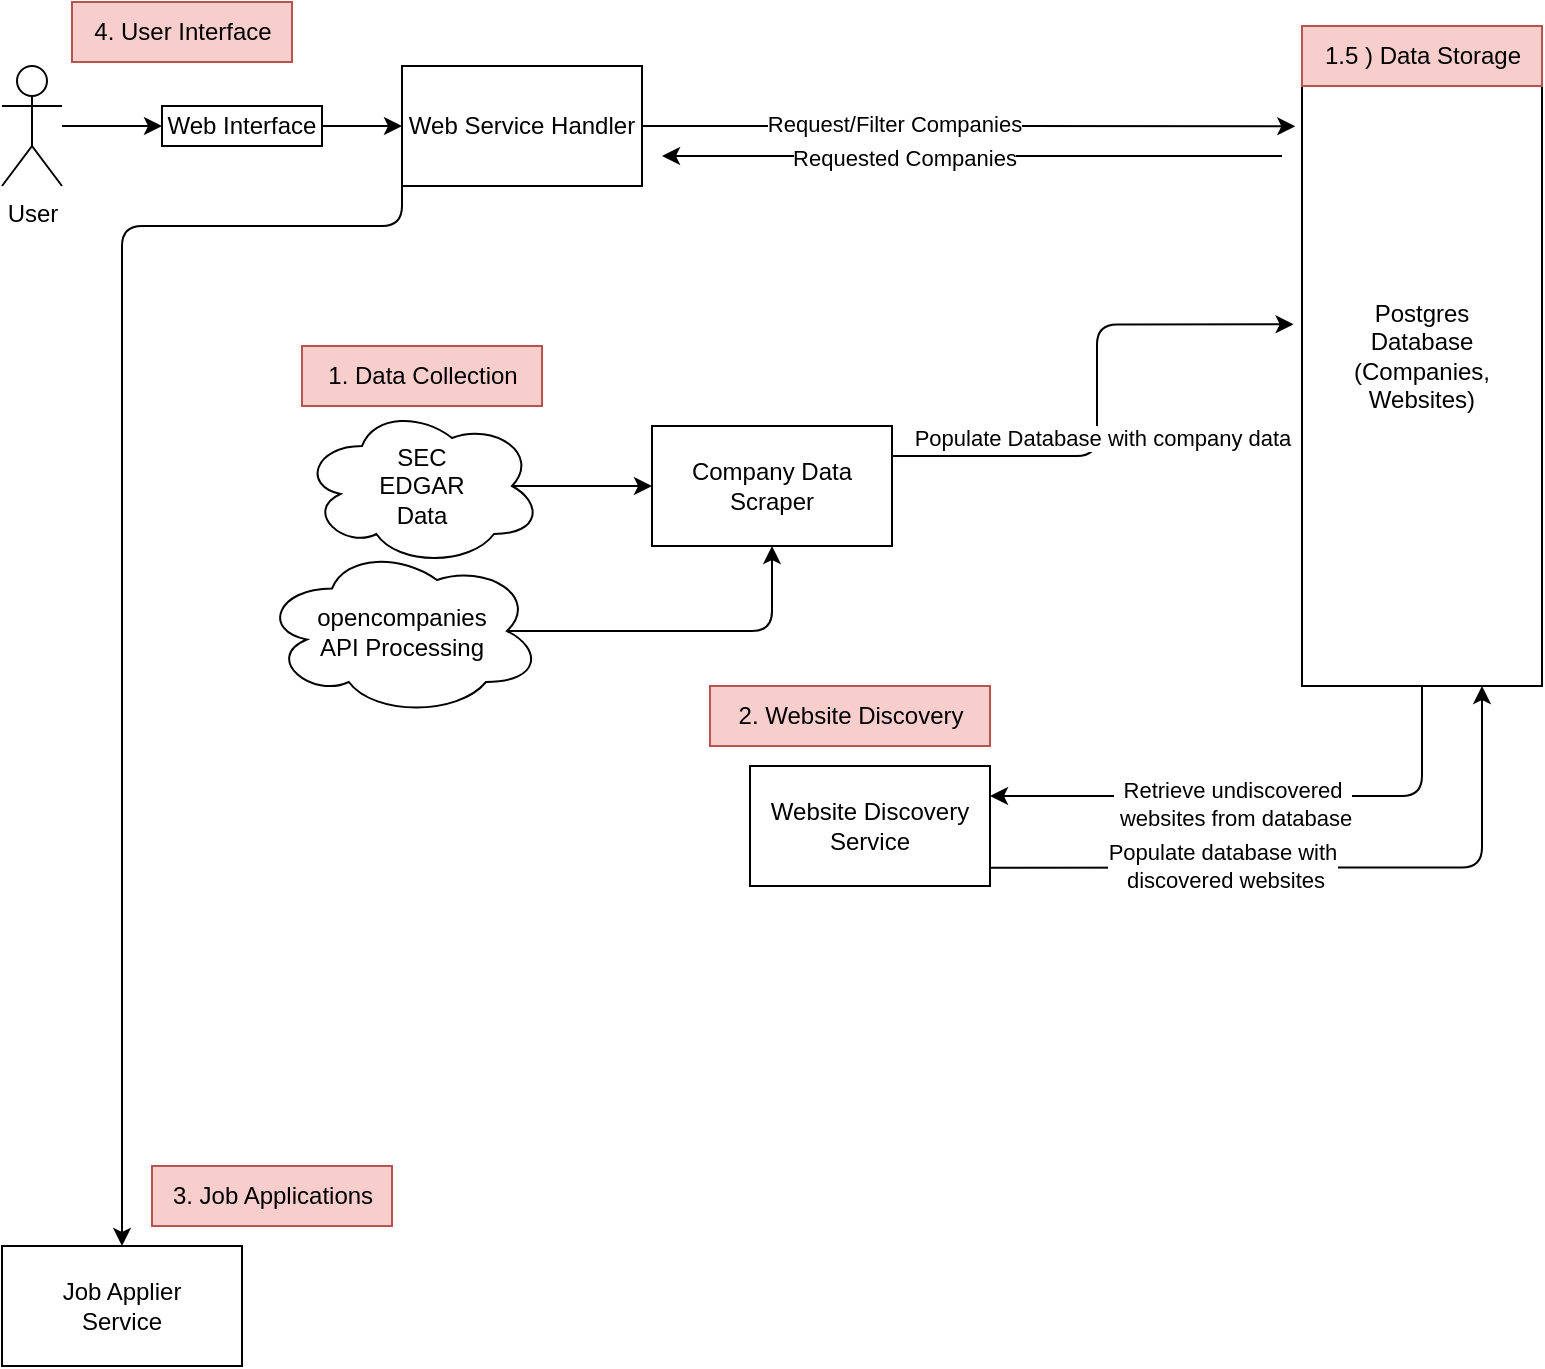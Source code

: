 <mxfile version="22.1.22" type="embed">
  <diagram id="23iRSUPoRavnBvh4doch" name="Page-1">
    <mxGraphModel dx="1480" dy="930" grid="1" gridSize="10" guides="1" tooltips="1" connect="1" arrows="1" fold="1" page="1" pageScale="1" pageWidth="827" pageHeight="1169" math="0" shadow="0">
      <root>
        <mxCell id="0" />
        <mxCell id="1" parent="0" />
        <mxCell id="5" style="edgeStyle=orthogonalEdgeStyle;rounded=0;orthogonalLoop=1;jettySize=auto;html=1;exitX=1;exitY=0.5;exitDx=0;exitDy=0;entryX=0;entryY=0.5;entryDx=0;entryDy=0;entryPerimeter=0;" edge="1" parent="1" source="2">
          <mxGeometry relative="1" as="geometry">
            <mxPoint x="240" y="70" as="targetPoint" />
          </mxGeometry>
        </mxCell>
        <mxCell id="2" value="Web Interface" style="rounded=0;whiteSpace=wrap;html=1;" vertex="1" parent="1">
          <mxGeometry x="120" y="60" width="80" height="20" as="geometry" />
        </mxCell>
        <mxCell id="4" style="edgeStyle=orthogonalEdgeStyle;rounded=0;orthogonalLoop=1;jettySize=auto;html=1;entryX=0;entryY=0.5;entryDx=0;entryDy=0;" edge="1" parent="1" source="3" target="2">
          <mxGeometry relative="1" as="geometry" />
        </mxCell>
        <mxCell id="3" value="User&lt;br&gt;" style="shape=umlActor;verticalLabelPosition=bottom;verticalAlign=top;html=1;outlineConnect=0;rounded=0;" vertex="1" parent="1">
          <mxGeometry x="40" y="40" width="30" height="60" as="geometry" />
        </mxCell>
        <mxCell id="10" style="edgeStyle=orthogonalEdgeStyle;rounded=0;orthogonalLoop=1;jettySize=auto;html=1;" edge="1" parent="1">
          <mxGeometry relative="1" as="geometry">
            <mxPoint x="680" y="85" as="sourcePoint" />
            <mxPoint x="370" y="85" as="targetPoint" />
          </mxGeometry>
        </mxCell>
        <mxCell id="12" value="Requested Companies&lt;br&gt;" style="edgeLabel;html=1;align=center;verticalAlign=middle;resizable=0;points=[];rounded=0;" vertex="1" connectable="0" parent="10">
          <mxGeometry x="0.462" y="1" relative="1" as="geometry">
            <mxPoint x="37" as="offset" />
          </mxGeometry>
        </mxCell>
        <mxCell id="27" style="edgeStyle=orthogonalEdgeStyle;orthogonalLoop=1;jettySize=auto;html=1;exitX=0.5;exitY=1;exitDx=0;exitDy=0;entryX=1;entryY=0.25;entryDx=0;entryDy=0;" edge="1" parent="1" source="7" target="14">
          <mxGeometry relative="1" as="geometry">
            <mxPoint x="534" y="435" as="targetPoint" />
          </mxGeometry>
        </mxCell>
        <mxCell id="29" value="Retrieve undiscovered&lt;br&gt;&amp;nbsp;websites from database" style="edgeLabel;html=1;align=center;verticalAlign=middle;resizable=0;points=[];" vertex="1" connectable="0" parent="27">
          <mxGeometry x="0.611" y="4" relative="1" as="geometry">
            <mxPoint x="68" as="offset" />
          </mxGeometry>
        </mxCell>
        <mxCell id="7" value="Postgres&lt;br&gt;Database&lt;br&gt;(Companies, Websites)" style="rounded=0;whiteSpace=wrap;html=1;" vertex="1" parent="1">
          <mxGeometry x="690" y="20" width="120" height="330" as="geometry" />
        </mxCell>
        <mxCell id="9" style="edgeStyle=orthogonalEdgeStyle;rounded=0;orthogonalLoop=1;jettySize=auto;html=1;entryX=-0.028;entryY=0.152;entryDx=0;entryDy=0;entryPerimeter=0;" edge="1" parent="1" source="8" target="7">
          <mxGeometry relative="1" as="geometry" />
        </mxCell>
        <mxCell id="11" value="Request/Filter Companies" style="edgeLabel;html=1;align=center;verticalAlign=middle;resizable=0;points=[];rounded=0;" vertex="1" connectable="0" parent="9">
          <mxGeometry x="-0.235" y="1" relative="1" as="geometry">
            <mxPoint x="1" as="offset" />
          </mxGeometry>
        </mxCell>
        <mxCell id="24" style="edgeStyle=orthogonalEdgeStyle;orthogonalLoop=1;jettySize=auto;html=1;exitX=0;exitY=0.75;exitDx=0;exitDy=0;entryX=0.5;entryY=0;entryDx=0;entryDy=0;" edge="1" parent="1" source="8" target="13">
          <mxGeometry relative="1" as="geometry">
            <Array as="points">
              <mxPoint x="240" y="120" />
              <mxPoint x="100" y="120" />
            </Array>
          </mxGeometry>
        </mxCell>
        <mxCell id="8" value="Web Service Handler&lt;br&gt;" style="rounded=0;whiteSpace=wrap;html=1;" vertex="1" parent="1">
          <mxGeometry x="240" y="40" width="120" height="60" as="geometry" />
        </mxCell>
        <mxCell id="13" value="Job Applier&lt;br&gt;Service" style="rounded=0;whiteSpace=wrap;html=1;" vertex="1" parent="1">
          <mxGeometry x="40" y="630" width="120" height="60" as="geometry" />
        </mxCell>
        <mxCell id="14" value="Website Discovery Service" style="rounded=0;whiteSpace=wrap;html=1;" vertex="1" parent="1">
          <mxGeometry x="414" y="390" width="120" height="60" as="geometry" />
        </mxCell>
        <mxCell id="18" style="edgeStyle=orthogonalEdgeStyle;orthogonalLoop=1;jettySize=auto;html=1;exitX=1;exitY=0.25;exitDx=0;exitDy=0;entryX=-0.035;entryY=0.452;entryDx=0;entryDy=0;entryPerimeter=0;" edge="1" parent="1" source="15" target="7">
          <mxGeometry relative="1" as="geometry" />
        </mxCell>
        <mxCell id="22" value="Populate Database with company data" style="edgeLabel;html=1;align=center;verticalAlign=middle;resizable=0;points=[];" vertex="1" connectable="0" parent="18">
          <mxGeometry x="-0.164" y="-2" relative="1" as="geometry">
            <mxPoint as="offset" />
          </mxGeometry>
        </mxCell>
        <mxCell id="28" style="edgeStyle=orthogonalEdgeStyle;orthogonalLoop=1;jettySize=auto;html=1;entryX=0.75;entryY=1;entryDx=0;entryDy=0;exitX=1.001;exitY=0.847;exitDx=0;exitDy=0;exitPerimeter=0;" edge="1" parent="1" target="7">
          <mxGeometry relative="1" as="geometry">
            <mxPoint x="534.0" y="440.82" as="sourcePoint" />
            <mxPoint x="719.88" y="350" as="targetPoint" />
            <Array as="points">
              <mxPoint x="780" y="441" />
            </Array>
          </mxGeometry>
        </mxCell>
        <mxCell id="30" value="Populate database with&lt;br&gt;&amp;nbsp;discovered websites" style="edgeLabel;html=1;align=center;verticalAlign=middle;resizable=0;points=[];" vertex="1" connectable="0" parent="28">
          <mxGeometry x="-0.432" y="1" relative="1" as="geometry">
            <mxPoint x="20" as="offset" />
          </mxGeometry>
        </mxCell>
        <mxCell id="15" value="Company Data Scraper" style="rounded=0;whiteSpace=wrap;html=1;" vertex="1" parent="1">
          <mxGeometry x="365" y="220" width="120" height="60" as="geometry" />
        </mxCell>
        <mxCell id="17" style="edgeStyle=orthogonalEdgeStyle;orthogonalLoop=1;jettySize=auto;html=1;exitX=0.875;exitY=0.5;exitDx=0;exitDy=0;exitPerimeter=0;entryX=0;entryY=0.5;entryDx=0;entryDy=0;" edge="1" parent="1" source="16" target="15">
          <mxGeometry relative="1" as="geometry">
            <mxPoint x="310" y="250" as="sourcePoint" />
          </mxGeometry>
        </mxCell>
        <mxCell id="16" value="SEC&lt;br&gt;EDGAR&lt;br&gt;Data" style="ellipse;shape=cloud;whiteSpace=wrap;html=1;" vertex="1" parent="1">
          <mxGeometry x="190" y="210" width="120" height="80" as="geometry" />
        </mxCell>
        <mxCell id="21" style="edgeStyle=orthogonalEdgeStyle;orthogonalLoop=1;jettySize=auto;html=1;exitX=0.875;exitY=0.5;exitDx=0;exitDy=0;exitPerimeter=0;entryX=0.5;entryY=1;entryDx=0;entryDy=0;" edge="1" parent="1" source="20" target="15">
          <mxGeometry relative="1" as="geometry">
            <mxPoint x="310" y="335" as="sourcePoint" />
          </mxGeometry>
        </mxCell>
        <mxCell id="20" value="opencompanies&lt;br&gt;API Processing" style="ellipse;shape=cloud;whiteSpace=wrap;html=1;" vertex="1" parent="1">
          <mxGeometry x="170" y="280" width="140" height="85" as="geometry" />
        </mxCell>
        <mxCell id="33" value="1. Data Collection" style="text;html=1;align=center;verticalAlign=middle;resizable=0;points=[];autosize=1;strokeColor=#b85450;fillColor=#f8cecc;" vertex="1" parent="1">
          <mxGeometry x="190" y="180" width="120" height="30" as="geometry" />
        </mxCell>
        <mxCell id="34" value="2. Website Discovery" style="text;html=1;align=center;verticalAlign=middle;resizable=0;points=[];autosize=1;strokeColor=#b85450;fillColor=#f8cecc;" vertex="1" parent="1">
          <mxGeometry x="394" y="350" width="140" height="30" as="geometry" />
        </mxCell>
        <mxCell id="36" value="3. Job Applications" style="text;html=1;align=center;verticalAlign=middle;resizable=0;points=[];autosize=1;strokeColor=#b85450;fillColor=#f8cecc;" vertex="1" parent="1">
          <mxGeometry x="115" y="590" width="120" height="30" as="geometry" />
        </mxCell>
        <mxCell id="37" value="4. User Interface" style="text;html=1;align=center;verticalAlign=middle;resizable=0;points=[];autosize=1;strokeColor=#b85450;fillColor=#f8cecc;" vertex="1" parent="1">
          <mxGeometry x="75" y="8" width="110" height="30" as="geometry" />
        </mxCell>
        <mxCell id="38" value="1.5 ) Data Storage" style="text;html=1;align=center;verticalAlign=middle;resizable=0;points=[];autosize=1;strokeColor=#b85450;fillColor=#f8cecc;" vertex="1" parent="1">
          <mxGeometry x="690" y="20" width="120" height="30" as="geometry" />
        </mxCell>
      </root>
    </mxGraphModel>
  </diagram>
</mxfile>
